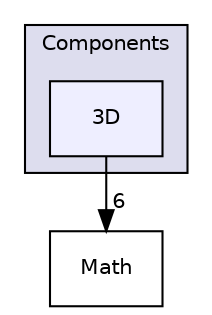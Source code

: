 digraph "Flakkari/Engine/EntityComponentSystem/Components/3D" {
  compound=true
  node [ fontsize="10", fontname="Helvetica"];
  edge [ labelfontsize="10", labelfontname="Helvetica"];
  subgraph clusterdir_6b151d91432e5e3a835f5b0d29761f9f {
    graph [ bgcolor="#ddddee", pencolor="black", label="Components" fontname="Helvetica", fontsize="10", URL="dir_6b151d91432e5e3a835f5b0d29761f9f.html"]
  dir_ebae5623dc91eaf1783182fe2183bf04 [shape=box, label="3D", style="filled", fillcolor="#eeeeff", pencolor="black", URL="dir_ebae5623dc91eaf1783182fe2183bf04.html"];
  }
  dir_91bfd317f0d822e02c021ee39d31f634 [shape=box label="Math" URL="dir_91bfd317f0d822e02c021ee39d31f634.html"];
  dir_ebae5623dc91eaf1783182fe2183bf04->dir_91bfd317f0d822e02c021ee39d31f634 [headlabel="6", labeldistance=1.5 headhref="dir_000006_000009.html"];
}
